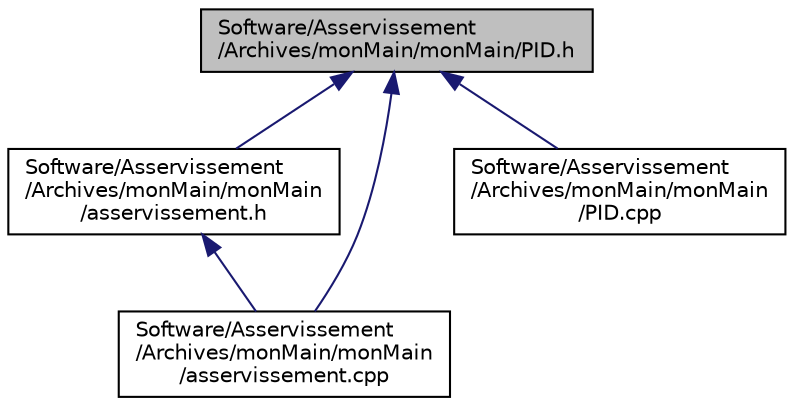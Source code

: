 digraph "Software/Asservissement/Archives/monMain/monMain/PID.h"
{
  edge [fontname="Helvetica",fontsize="10",labelfontname="Helvetica",labelfontsize="10"];
  node [fontname="Helvetica",fontsize="10",shape=record];
  Node1 [label="Software/Asservissement\l/Archives/monMain/monMain/PID.h",height=0.2,width=0.4,color="black", fillcolor="grey75", style="filled" fontcolor="black"];
  Node1 -> Node2 [dir="back",color="midnightblue",fontsize="10",style="solid",fontname="Helvetica"];
  Node2 [label="Software/Asservissement\l/Archives/monMain/monMain\l/asservissement.h",height=0.2,width=0.4,color="black", fillcolor="white", style="filled",URL="$mon_main_2mon_main_2asservissement_8h.html"];
  Node2 -> Node3 [dir="back",color="midnightblue",fontsize="10",style="solid",fontname="Helvetica"];
  Node3 [label="Software/Asservissement\l/Archives/monMain/monMain\l/asservissement.cpp",height=0.2,width=0.4,color="black", fillcolor="white", style="filled",URL="$mon_main_2mon_main_2asservissement_8cpp.html"];
  Node1 -> Node3 [dir="back",color="midnightblue",fontsize="10",style="solid",fontname="Helvetica"];
  Node1 -> Node4 [dir="back",color="midnightblue",fontsize="10",style="solid",fontname="Helvetica"];
  Node4 [label="Software/Asservissement\l/Archives/monMain/monMain\l/PID.cpp",height=0.2,width=0.4,color="black", fillcolor="white", style="filled",URL="$mon_main_2mon_main_2_p_i_d_8cpp.html"];
}

